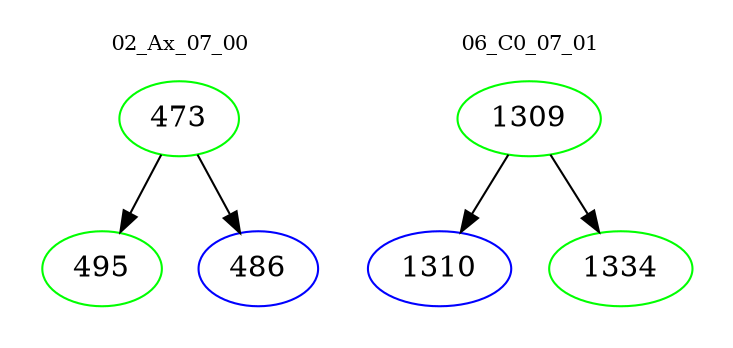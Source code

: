 digraph{
subgraph cluster_0 {
color = white
label = "02_Ax_07_00";
fontsize=10;
T0_473 [label="473", color="green"]
T0_473 -> T0_495 [color="black"]
T0_495 [label="495", color="green"]
T0_473 -> T0_486 [color="black"]
T0_486 [label="486", color="blue"]
}
subgraph cluster_1 {
color = white
label = "06_C0_07_01";
fontsize=10;
T1_1309 [label="1309", color="green"]
T1_1309 -> T1_1310 [color="black"]
T1_1310 [label="1310", color="blue"]
T1_1309 -> T1_1334 [color="black"]
T1_1334 [label="1334", color="green"]
}
}
